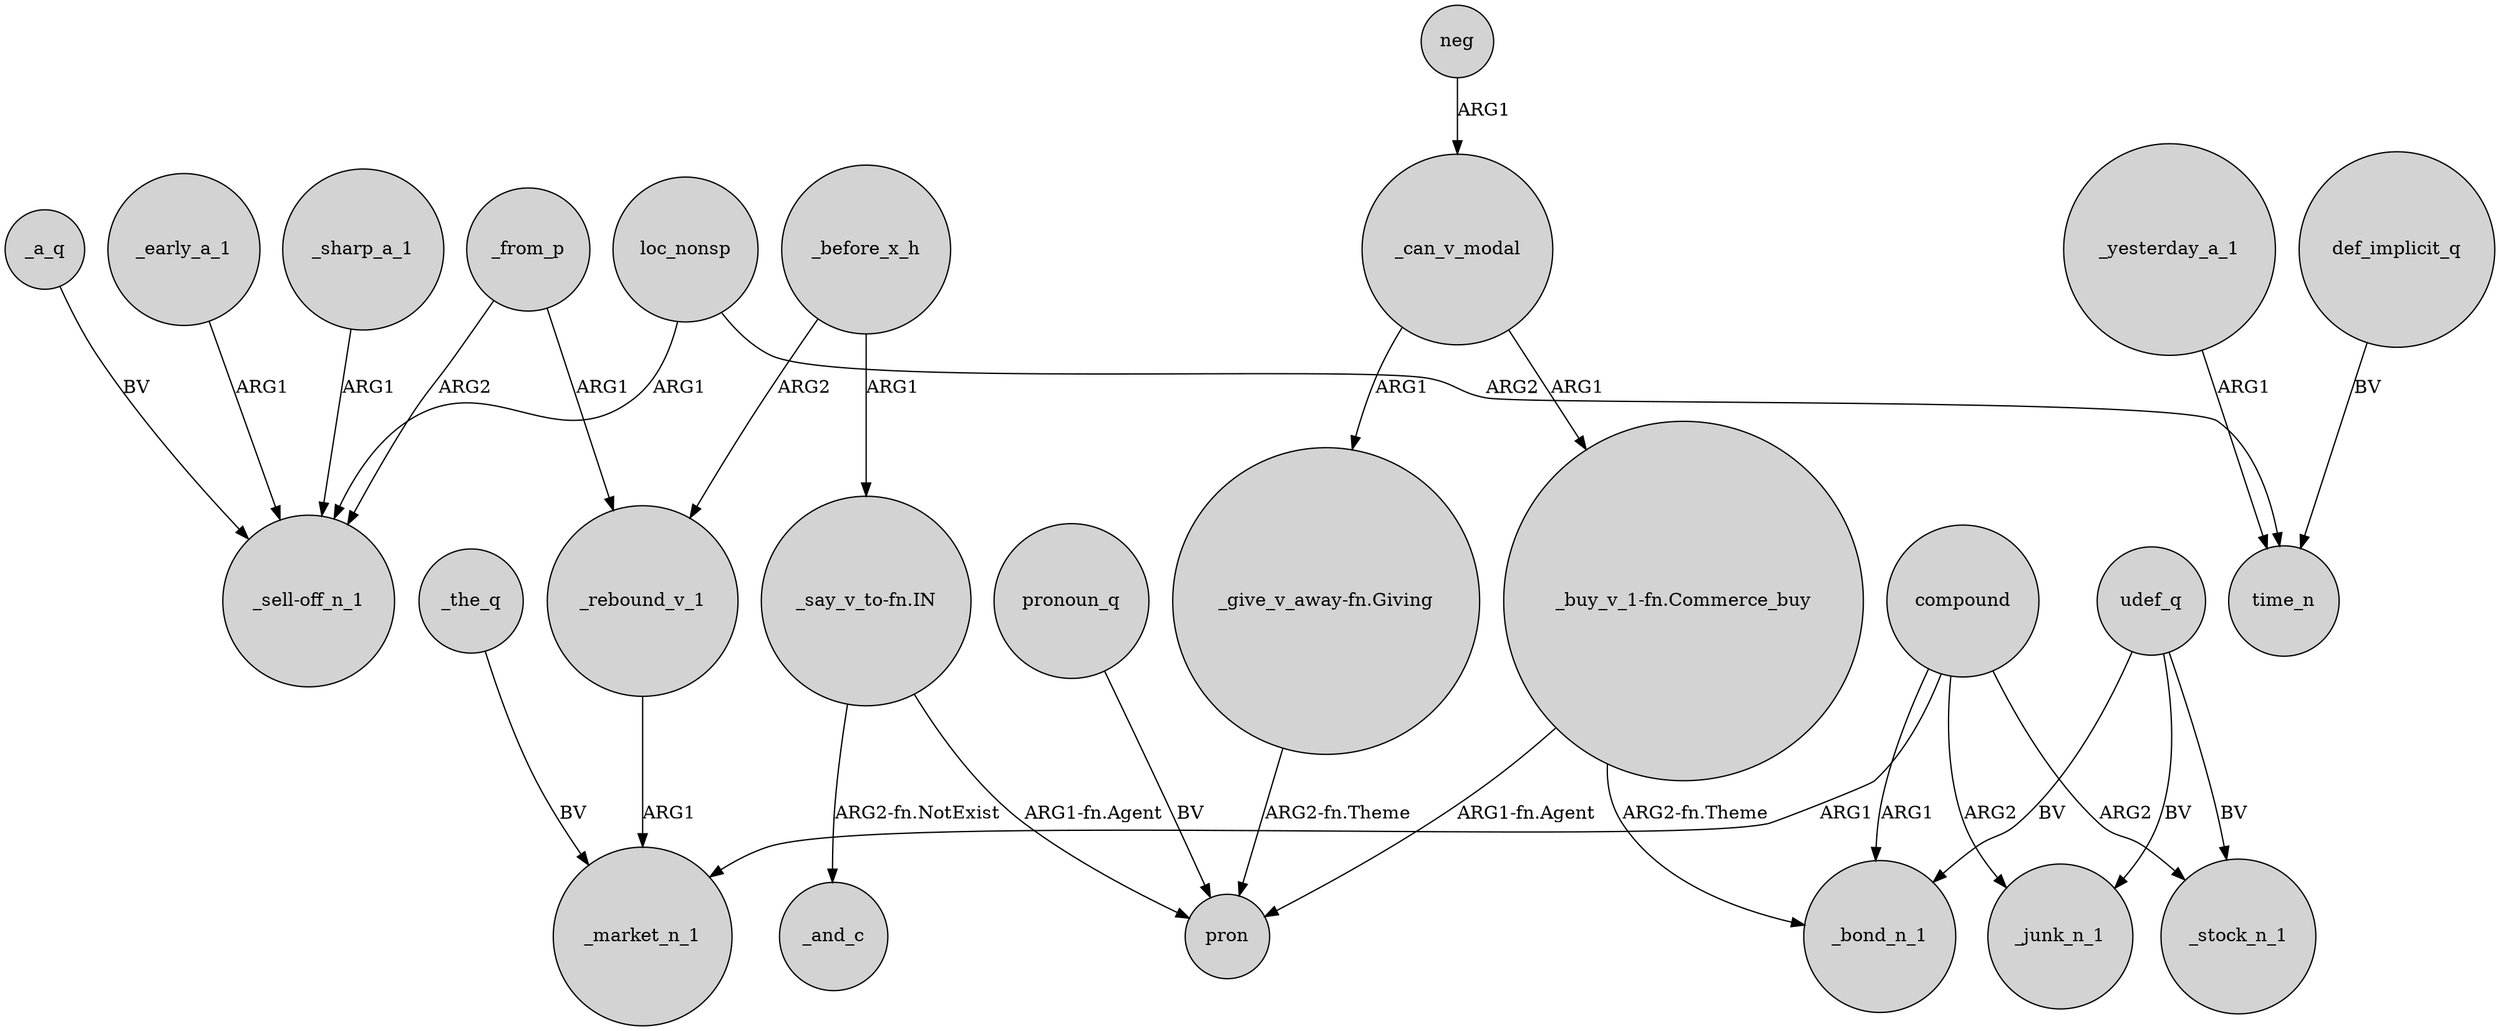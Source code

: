 digraph {
	node [shape=circle style=filled]
	_a_q -> "_sell-off_n_1" [label=BV]
	_yesterday_a_1 -> time_n [label=ARG1]
	_before_x_h -> _rebound_v_1 [label=ARG2]
	_can_v_modal -> "_buy_v_1-fn.Commerce_buy" [label=ARG1]
	_before_x_h -> "_say_v_to-fn.IN" [label=ARG1]
	_early_a_1 -> "_sell-off_n_1" [label=ARG1]
	_sharp_a_1 -> "_sell-off_n_1" [label=ARG1]
	"_buy_v_1-fn.Commerce_buy" -> pron [label="ARG1-fn.Agent"]
	compound -> _bond_n_1 [label=ARG1]
	_from_p -> _rebound_v_1 [label=ARG1]
	compound -> _junk_n_1 [label=ARG2]
	"_give_v_away-fn.Giving" -> pron [label="ARG2-fn.Theme"]
	loc_nonsp -> time_n [label=ARG2]
	compound -> _stock_n_1 [label=ARG2]
	udef_q -> _junk_n_1 [label=BV]
	pronoun_q -> pron [label=BV]
	loc_nonsp -> "_sell-off_n_1" [label=ARG1]
	udef_q -> _bond_n_1 [label=BV]
	udef_q -> _stock_n_1 [label=BV]
	_from_p -> "_sell-off_n_1" [label=ARG2]
	"_say_v_to-fn.IN" -> _and_c [label="ARG2-fn.NotExist"]
	"_buy_v_1-fn.Commerce_buy" -> _bond_n_1 [label="ARG2-fn.Theme"]
	"_say_v_to-fn.IN" -> pron [label="ARG1-fn.Agent"]
	_rebound_v_1 -> _market_n_1 [label=ARG1]
	compound -> _market_n_1 [label=ARG1]
	_the_q -> _market_n_1 [label=BV]
	_can_v_modal -> "_give_v_away-fn.Giving" [label=ARG1]
	neg -> _can_v_modal [label=ARG1]
	def_implicit_q -> time_n [label=BV]
}

